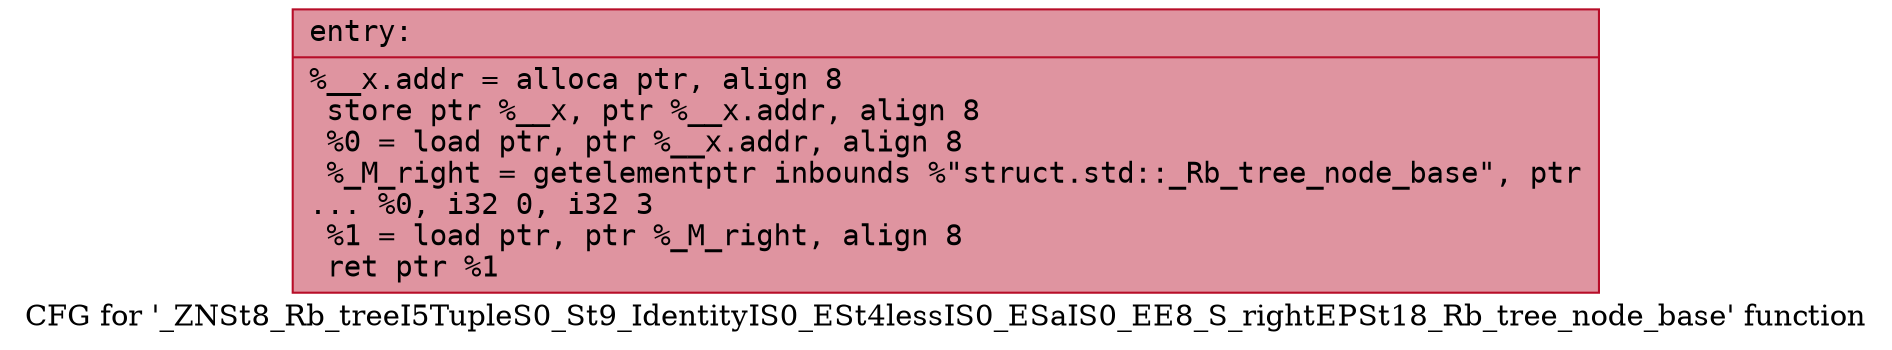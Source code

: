 digraph "CFG for '_ZNSt8_Rb_treeI5TupleS0_St9_IdentityIS0_ESt4lessIS0_ESaIS0_EE8_S_rightEPSt18_Rb_tree_node_base' function" {
	label="CFG for '_ZNSt8_Rb_treeI5TupleS0_St9_IdentityIS0_ESt4lessIS0_ESaIS0_EE8_S_rightEPSt18_Rb_tree_node_base' function";

	Node0x55dab47d8480 [shape=record,color="#b70d28ff", style=filled, fillcolor="#b70d2870" fontname="Courier",label="{entry:\l|  %__x.addr = alloca ptr, align 8\l  store ptr %__x, ptr %__x.addr, align 8\l  %0 = load ptr, ptr %__x.addr, align 8\l  %_M_right = getelementptr inbounds %\"struct.std::_Rb_tree_node_base\", ptr\l... %0, i32 0, i32 3\l  %1 = load ptr, ptr %_M_right, align 8\l  ret ptr %1\l}"];
}
